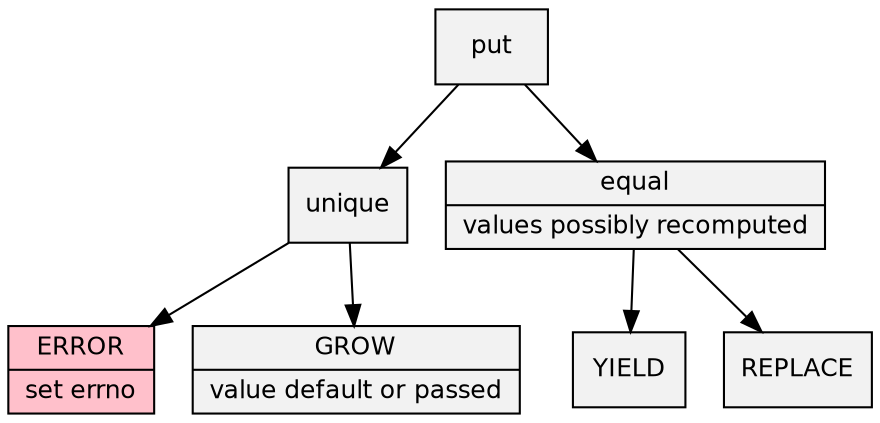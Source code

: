 digraph {
	graph [truecolor=true, bgcolor=transparent];
	node [shape=record, style=filled, fillcolor=Grey95];
	fontname = "Bitstream Vera Sans";
	fontsize = 12;
	node [fontname = "Bitstream Vera Sans", fontsize = 12];
	edge [fontname = "Bitstream Vera Sans" fontsize = 12];
	put;
	put -> unique;
	unique -> error;
	unique -> grow;
	put -> equal;
	equal -> yield;
	equal -> replace;
	//replace -> key;
	//replace -> value;
	//replace -> both;
	error [label="{ERROR|set errno}", fillcolor="Pink"];
	equal [label="{equal|values possibly recomputed}"];
	grow [label="{GROW|value default or passed}"];
	yield [label="YIELD"];
	//key [label="{REPLACE_KEY|not implemented}", color=Grey, fontcolor=Grey];
	//value [label="{REPLACE_VALUE|not implemented}", color=Grey, fontcolor=Grey];
	//both [label="REPLACE"];
	replace [label="REPLACE"];
}
